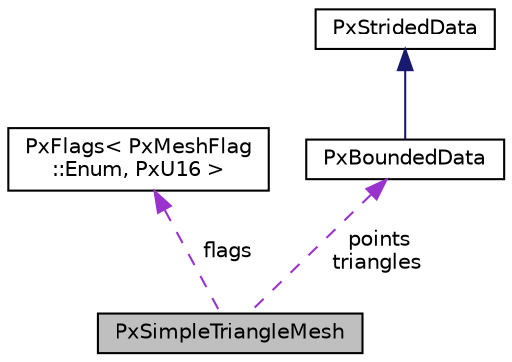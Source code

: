 digraph "PxSimpleTriangleMesh"
{
  edge [fontname="Helvetica",fontsize="10",labelfontname="Helvetica",labelfontsize="10"];
  node [fontname="Helvetica",fontsize="10",shape=record];
  Node2 [label="PxSimpleTriangleMesh",height=0.2,width=0.4,color="black", fillcolor="grey75", style="filled", fontcolor="black"];
  Node3 -> Node2 [dir="back",color="darkorchid3",fontsize="10",style="dashed",label=" flags" ,fontname="Helvetica"];
  Node3 [label="PxFlags\< PxMeshFlag\l::Enum, PxU16 \>",height=0.2,width=0.4,color="black", fillcolor="white", style="filled",URL="$classPxFlags.html"];
  Node4 -> Node2 [dir="back",color="darkorchid3",fontsize="10",style="dashed",label=" points\ntriangles" ,fontname="Helvetica"];
  Node4 [label="PxBoundedData",height=0.2,width=0.4,color="black", fillcolor="white", style="filled",URL="$structPxBoundedData.html"];
  Node5 -> Node4 [dir="back",color="midnightblue",fontsize="10",style="solid",fontname="Helvetica"];
  Node5 [label="PxStridedData",height=0.2,width=0.4,color="black", fillcolor="white", style="filled",URL="$structPxStridedData.html"];
}
